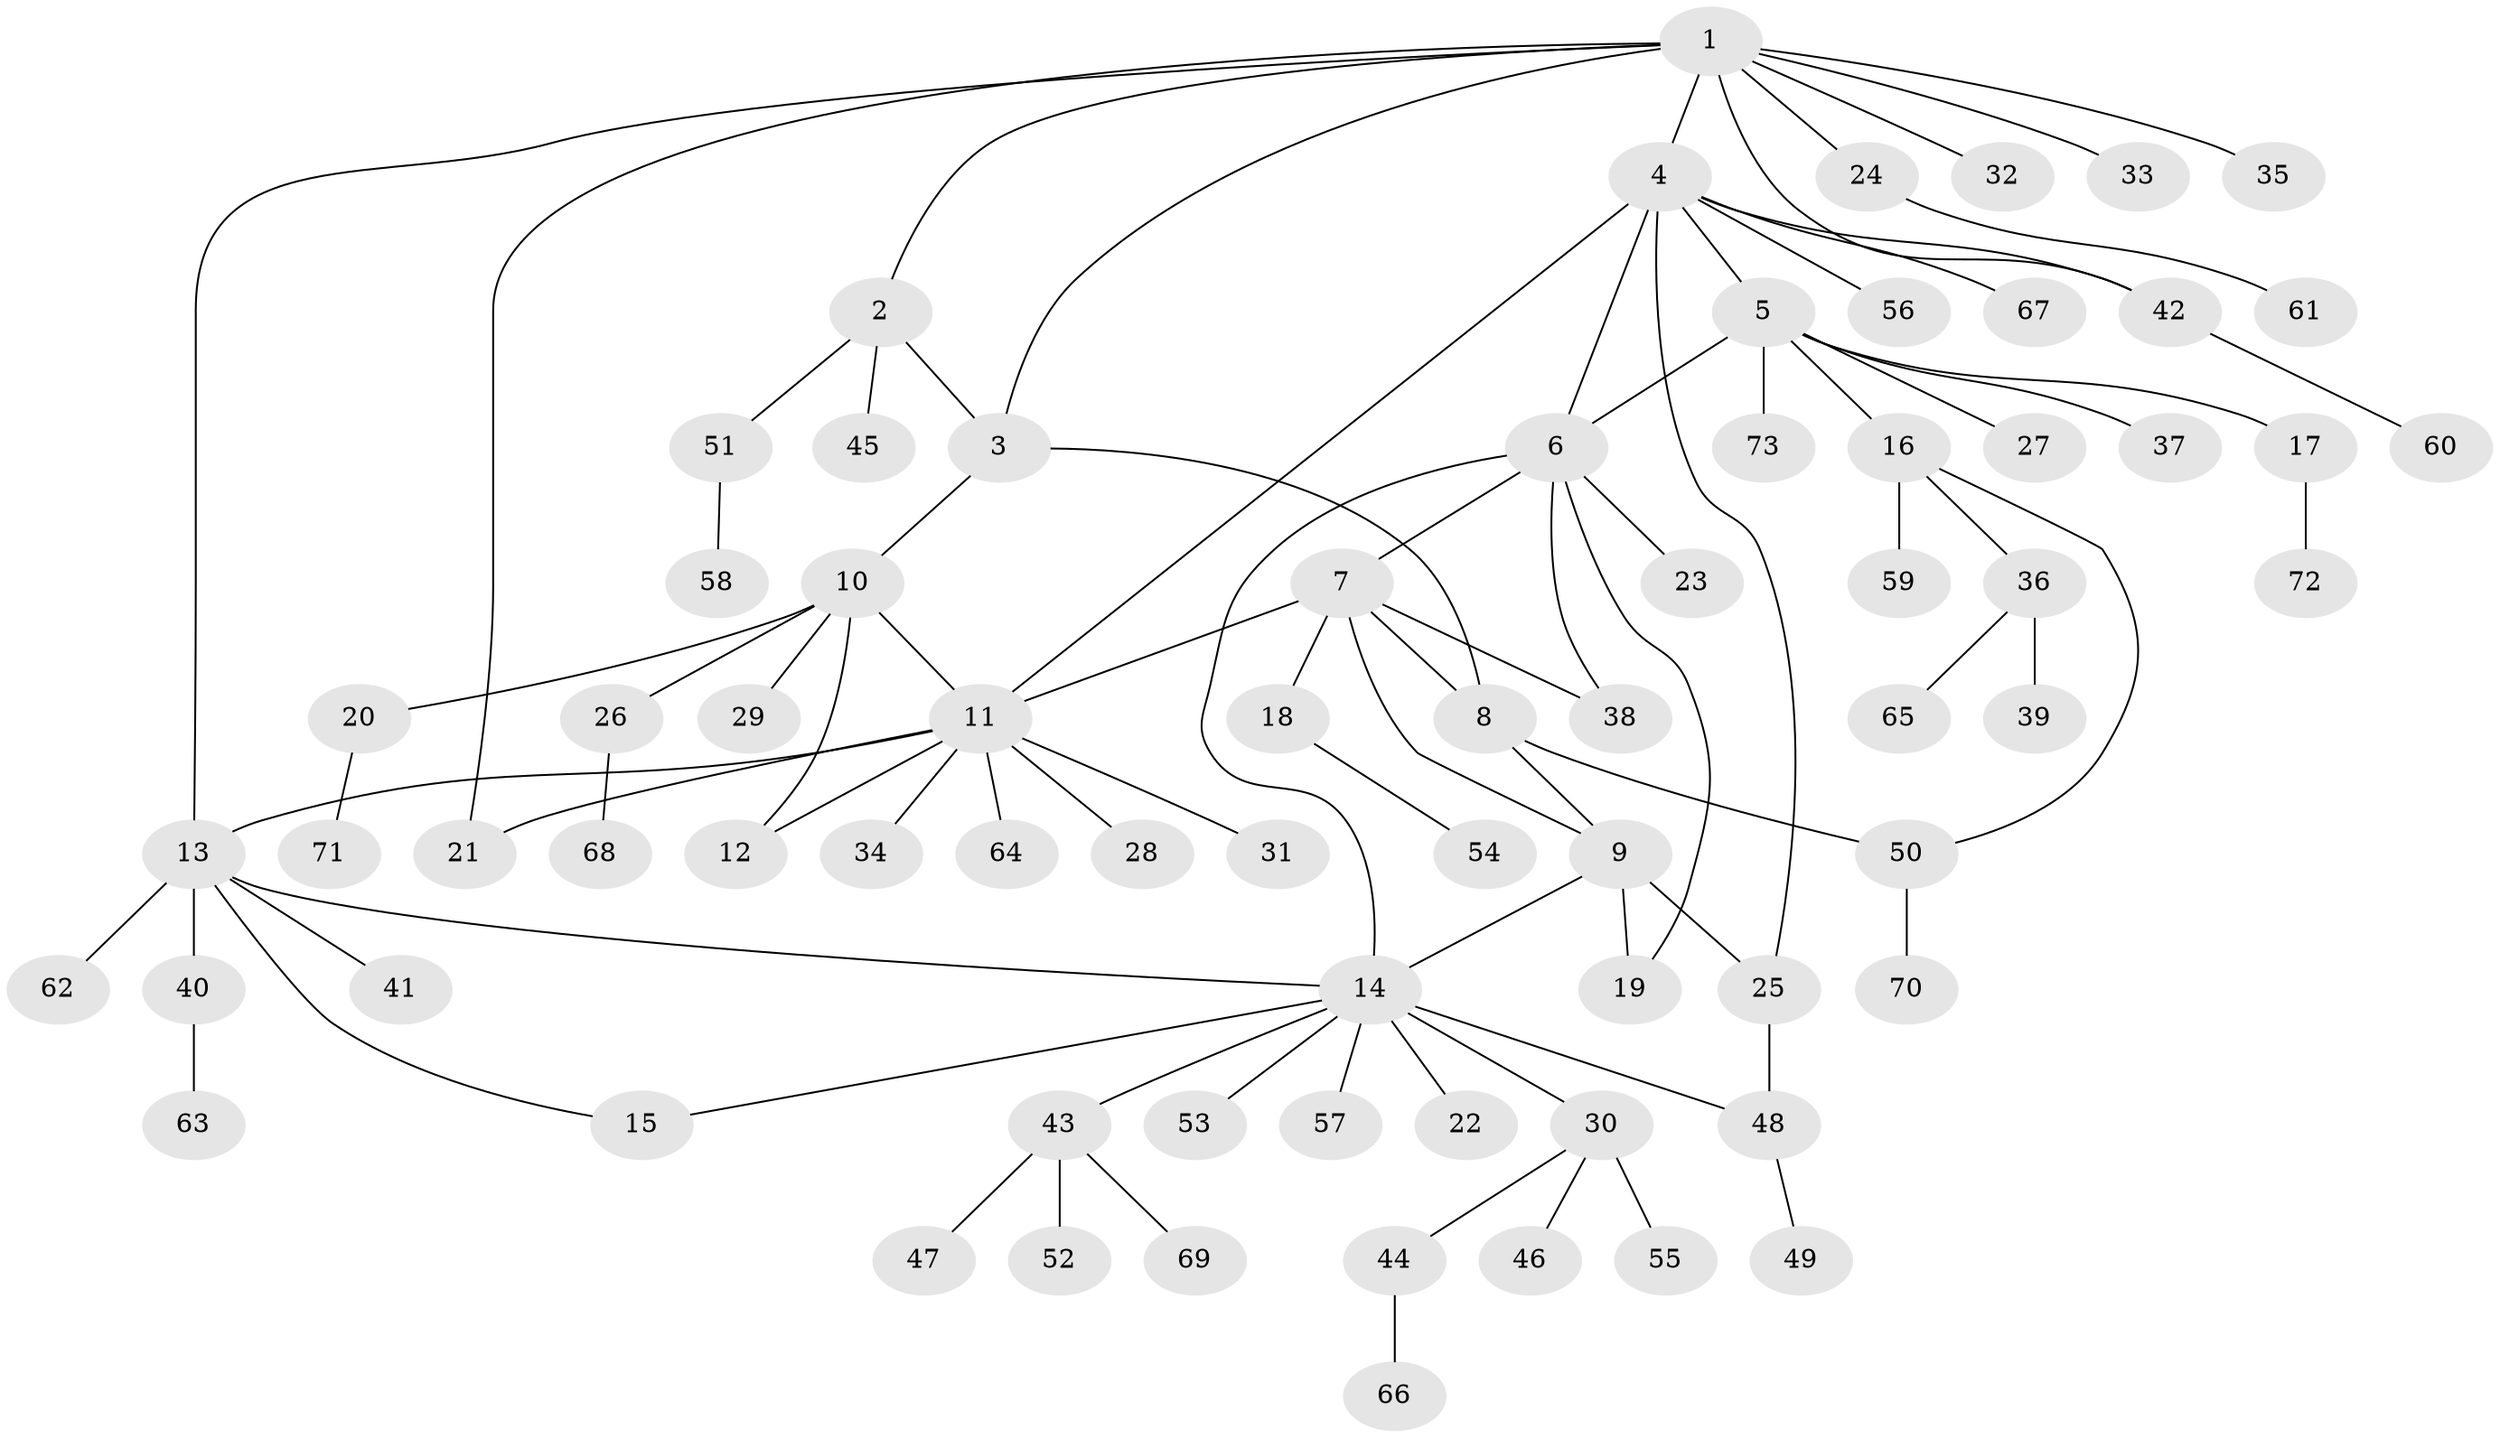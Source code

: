 // Generated by graph-tools (version 1.1) at 2025/50/03/09/25 03:50:28]
// undirected, 73 vertices, 90 edges
graph export_dot {
graph [start="1"]
  node [color=gray90,style=filled];
  1;
  2;
  3;
  4;
  5;
  6;
  7;
  8;
  9;
  10;
  11;
  12;
  13;
  14;
  15;
  16;
  17;
  18;
  19;
  20;
  21;
  22;
  23;
  24;
  25;
  26;
  27;
  28;
  29;
  30;
  31;
  32;
  33;
  34;
  35;
  36;
  37;
  38;
  39;
  40;
  41;
  42;
  43;
  44;
  45;
  46;
  47;
  48;
  49;
  50;
  51;
  52;
  53;
  54;
  55;
  56;
  57;
  58;
  59;
  60;
  61;
  62;
  63;
  64;
  65;
  66;
  67;
  68;
  69;
  70;
  71;
  72;
  73;
  1 -- 2;
  1 -- 3;
  1 -- 4;
  1 -- 13;
  1 -- 21;
  1 -- 24;
  1 -- 32;
  1 -- 33;
  1 -- 35;
  1 -- 42;
  2 -- 3;
  2 -- 45;
  2 -- 51;
  3 -- 8;
  3 -- 10;
  4 -- 5;
  4 -- 6;
  4 -- 11;
  4 -- 25;
  4 -- 42;
  4 -- 56;
  4 -- 67;
  5 -- 6;
  5 -- 16;
  5 -- 17;
  5 -- 27;
  5 -- 37;
  5 -- 73;
  6 -- 7;
  6 -- 14;
  6 -- 19;
  6 -- 23;
  6 -- 38;
  7 -- 8;
  7 -- 9;
  7 -- 11;
  7 -- 18;
  7 -- 38;
  8 -- 9;
  8 -- 50;
  9 -- 14;
  9 -- 19;
  9 -- 25;
  10 -- 11;
  10 -- 12;
  10 -- 20;
  10 -- 26;
  10 -- 29;
  11 -- 12;
  11 -- 13;
  11 -- 21;
  11 -- 28;
  11 -- 31;
  11 -- 34;
  11 -- 64;
  13 -- 14;
  13 -- 15;
  13 -- 40;
  13 -- 41;
  13 -- 62;
  14 -- 15;
  14 -- 22;
  14 -- 30;
  14 -- 43;
  14 -- 48;
  14 -- 53;
  14 -- 57;
  16 -- 36;
  16 -- 50;
  16 -- 59;
  17 -- 72;
  18 -- 54;
  20 -- 71;
  24 -- 61;
  25 -- 48;
  26 -- 68;
  30 -- 44;
  30 -- 46;
  30 -- 55;
  36 -- 39;
  36 -- 65;
  40 -- 63;
  42 -- 60;
  43 -- 47;
  43 -- 52;
  43 -- 69;
  44 -- 66;
  48 -- 49;
  50 -- 70;
  51 -- 58;
}
